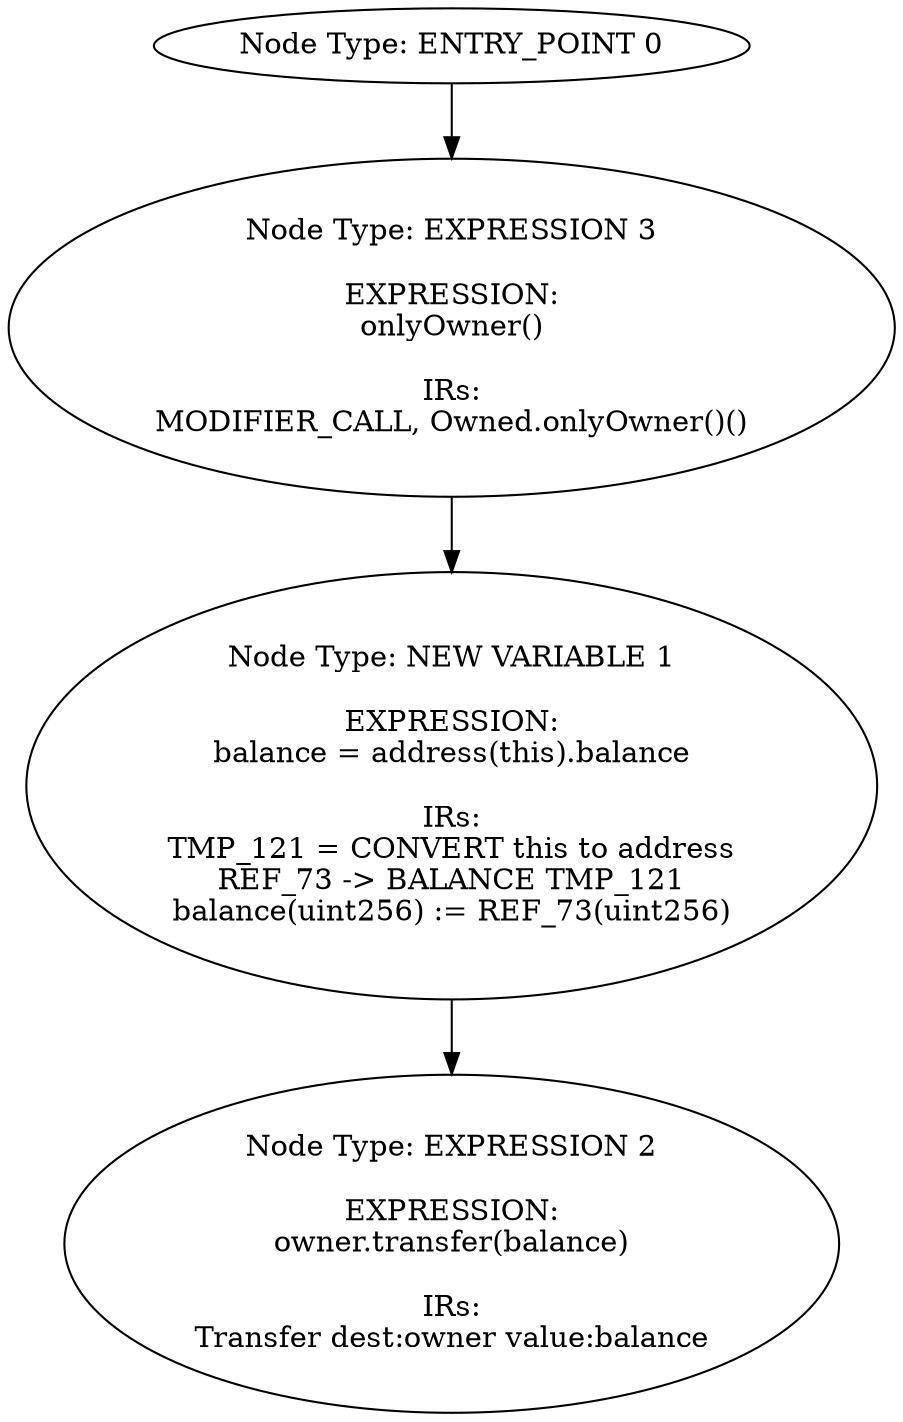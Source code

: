 digraph{
0[label="Node Type: ENTRY_POINT 0
"];
0->3;
1[label="Node Type: NEW VARIABLE 1

EXPRESSION:
balance = address(this).balance

IRs:
TMP_121 = CONVERT this to address
REF_73 -> BALANCE TMP_121
balance(uint256) := REF_73(uint256)"];
1->2;
2[label="Node Type: EXPRESSION 2

EXPRESSION:
owner.transfer(balance)

IRs:
Transfer dest:owner value:balance"];
3[label="Node Type: EXPRESSION 3

EXPRESSION:
onlyOwner()

IRs:
MODIFIER_CALL, Owned.onlyOwner()()"];
3->1;
}
